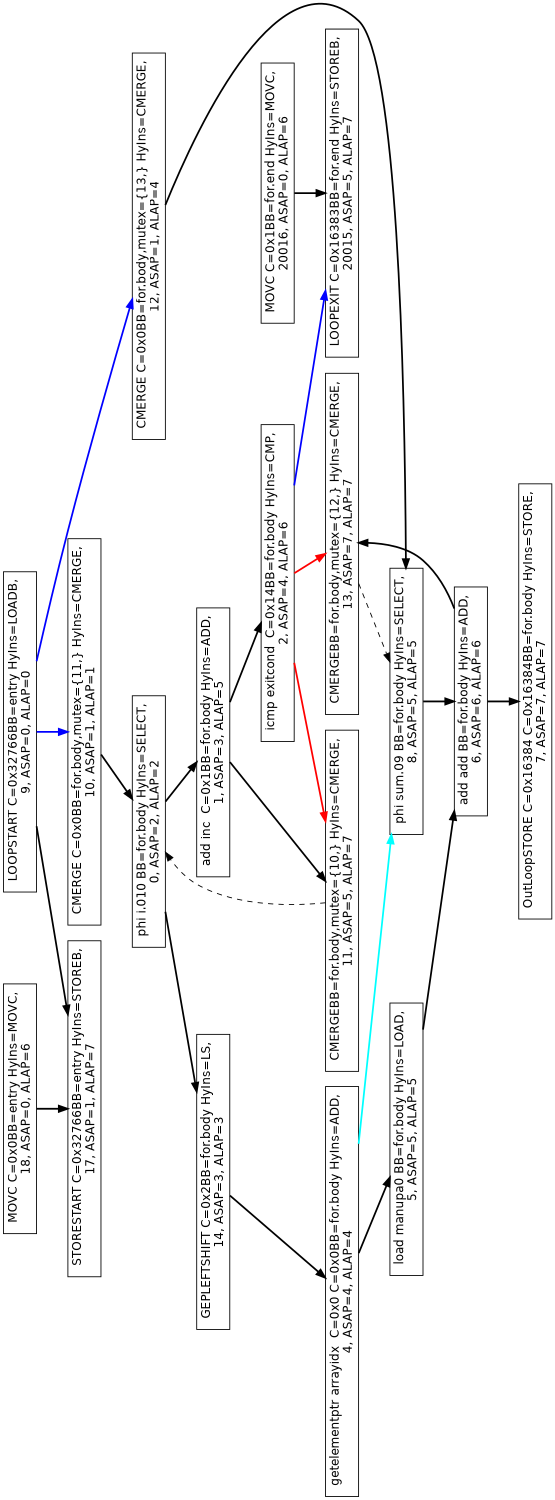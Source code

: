 digraph Region_18 {
	graph [ nslimit = "1000.0",
	orientation = landscape,
		center = true,
	page = "8.5,11",
	compound=true,
	size = "10,7.5" ] ;
"Op_9" [ fontname = "Helvetica" shape = box, label = " LOOPSTART C=0x32766BB=entry HyIns=LOADB,
9, ASAP=0, ALAP=0"]
"Op_17" [ fontname = "Helvetica" shape = box, label = " STORESTART C=0x32766BB=entry HyIns=STOREB,
17, ASAP=1, ALAP=7"]
"Op_18" [ fontname = "Helvetica" shape = box, label = " MOVC C=0x0BB=entry HyIns=MOVC,
18, ASAP=0, ALAP=6"]
"Op_0" [ fontname = "Helvetica" shape = box, label = " phi i.010 BB=for.body HyIns=SELECT,
0, ASAP=2, ALAP=2"]
"Op_1" [ fontname = "Helvetica" shape = box, label = " add inc  C=0x1BB=for.body HyIns=ADD,
1, ASAP=3, ALAP=5"]
"Op_2" [ fontname = "Helvetica" shape = box, label = " icmp exitcond  C=0x14BB=for.body HyIns=CMP,
2, ASAP=4, ALAP=6"]
"Op_4" [ fontname = "Helvetica" shape = box, label = " getelementptr arrayidx  C=0x0 C=0x0BB=for.body HyIns=ADD,
4, ASAP=4, ALAP=4"]
"Op_5" [ fontname = "Helvetica" shape = box, label = " load manupa0 BB=for.body HyIns=LOAD,
5, ASAP=5, ALAP=5"]
"Op_6" [ fontname = "Helvetica" shape = box, label = " add add BB=for.body HyIns=ADD,
6, ASAP=6, ALAP=6"]
"Op_7" [ fontname = "Helvetica" shape = box, label = " OutLoopSTORE C=0x16384 C=0x16384BB=for.body HyIns=STORE,
7, ASAP=7, ALAP=7"]
"Op_8" [ fontname = "Helvetica" shape = box, label = " phi sum.09 BB=for.body HyIns=SELECT,
8, ASAP=5, ALAP=5"]
"Op_10" [ fontname = "Helvetica" shape = box, label = " CMERGE C=0x0BB=for.body,mutex={11,} HyIns=CMERGE,
10, ASAP=1, ALAP=1"]
"Op_11" [ fontname = "Helvetica" shape = box, label = " CMERGEBB=for.body,mutex={10,} HyIns=CMERGE,
11, ASAP=5, ALAP=7"]
"Op_12" [ fontname = "Helvetica" shape = box, label = " CMERGE C=0x0BB=for.body,mutex={13,} HyIns=CMERGE,
12, ASAP=1, ALAP=4"]
"Op_13" [ fontname = "Helvetica" shape = box, label = " CMERGEBB=for.body,mutex={12,} HyIns=CMERGE,
13, ASAP=7, ALAP=7"]
"Op_14" [ fontname = "Helvetica" shape = box, label = " GEPLEFTSHIFT C=0x2BB=for.body HyIns=LS,
14, ASAP=3, ALAP=3"]
"Op_20015" [ fontname = "Helvetica" shape = box, label = " LOOPEXIT C=0x16383BB=for.end HyIns=STOREB,
20015, ASAP=5, ALAP=7"]
"Op_20016" [ fontname = "Helvetica" shape = box, label = " MOVC C=0x1BB=for.end HyIns=MOVC,
20016, ASAP=0, ALAP=6"]
"Op_0" -> "Op_1" [style = bold, color = black];
"Op_0" -> "Op_14" [style = bold, color = black];
"Op_1" -> "Op_2" [style = bold, color = black];
"Op_1" -> "Op_11" [style = bold, color = black];
"Op_2" -> "Op_11" [style = bold, color = red];
"Op_2" -> "Op_13" [style = bold, color = red];
"Op_2" -> "Op_20015" [style = bold, color = blue];
"Op_4" -> "Op_5" [style = bold, color = black];
"Op_4" -> "Op_8" [style = bold, color = cyan];
"Op_5" -> "Op_6" [style = bold, color = black];
"Op_6" -> "Op_7" [style = bold, color = black];
"Op_6" -> "Op_13" [style = bold, color = black];
"Op_8" -> "Op_6" [style = bold, color = black];
"Op_9" -> "Op_10" [style = bold, color = blue];
"Op_9" -> "Op_12" [style = bold, color = blue];
"Op_9" -> "Op_17" [style = bold, color = black];
"Op_10" -> "Op_0" [style = bold, color = black];
"Op_11" -> "Op_0" [style = dashed, color = black];
"Op_12" -> "Op_8" [style = bold, color = black];
"Op_13" -> "Op_8" [style = dashed, color = black];
"Op_14" -> "Op_4" [style = bold, color = black];
"Op_20016" -> "Op_20015" [style = bold, color = black];
"Op_18" -> "Op_17" [style = bold, color = black];
}
